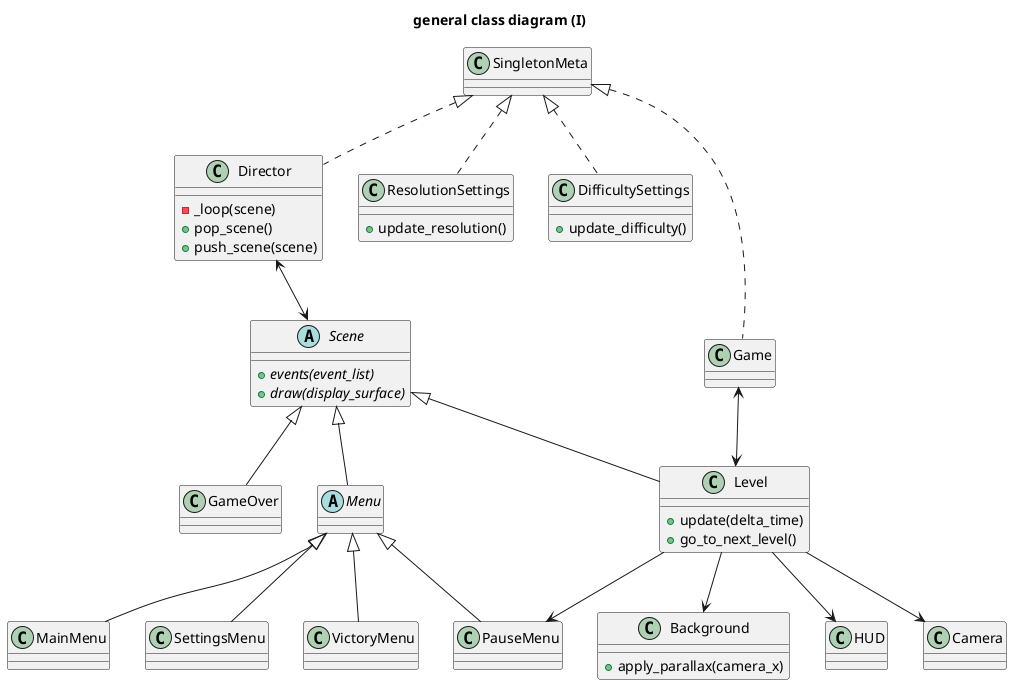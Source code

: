 @startuml Class Diagram 1

title general class diagram (I)

class SingletonMeta {
    
}

class Director {
    - _loop(scene)
    + pop_scene()
    + push_scene(scene)
}

class ResolutionSettings {
    + update_resolution()
    
}

class DifficultySettings {
    + update_difficulty()
}

class Game {
    
}

abstract class Scene {
    + events(event_list) {abstract}
    + draw(display_surface) {abstract}
}

class Level {
    + update(delta_time)
    + go_to_next_level()
}

class GameOver {
   
}

class Camera {
    
}

class Background {
    + apply_parallax(camera_x)
}

abstract class Menu {
    
}

class MainMenu {
    
}

class PauseMenu {
    
}

class SettingsMenu {
    
}

class VictoryMenu {

}

class HUD {
    
}

SingletonMeta <|.. Director
SingletonMeta <|.. ResolutionSettings
SingletonMeta <|.. DifficultySettings
SingletonMeta <|.. Game

Director <--> Scene

Game <--> Level

Scene <|-down- Level
Scene <|-- GameOver
Scene <|-- Menu

Level --> Camera
Level --> Background
Level --> HUD
Level --> PauseMenu

Menu <|-- MainMenu
Menu <|-- PauseMenu
Menu <|-- SettingsMenu
Menu <|-- VictoryMenu

@enduml